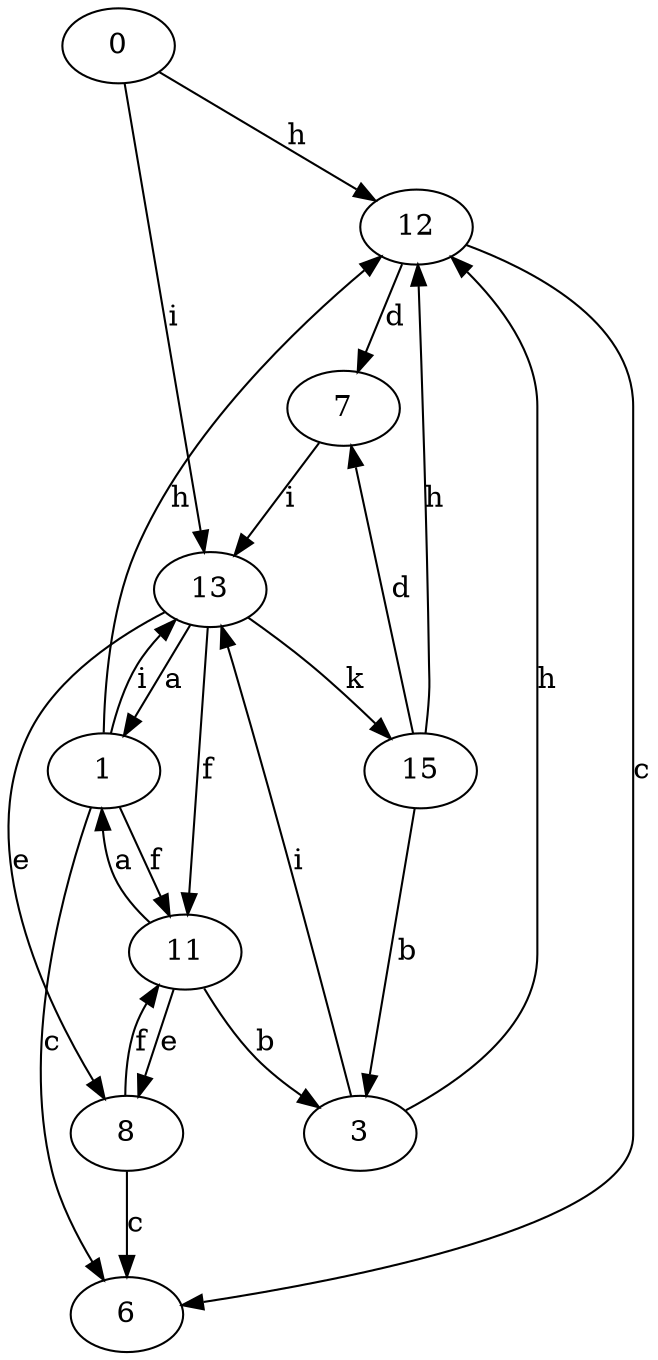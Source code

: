strict digraph  {
0;
1;
3;
6;
7;
8;
11;
12;
13;
15;
0 -> 12  [label=h];
0 -> 13  [label=i];
1 -> 6  [label=c];
1 -> 11  [label=f];
1 -> 12  [label=h];
1 -> 13  [label=i];
3 -> 12  [label=h];
3 -> 13  [label=i];
7 -> 13  [label=i];
8 -> 6  [label=c];
8 -> 11  [label=f];
11 -> 1  [label=a];
11 -> 3  [label=b];
11 -> 8  [label=e];
12 -> 6  [label=c];
12 -> 7  [label=d];
13 -> 1  [label=a];
13 -> 8  [label=e];
13 -> 11  [label=f];
13 -> 15  [label=k];
15 -> 3  [label=b];
15 -> 7  [label=d];
15 -> 12  [label=h];
}
